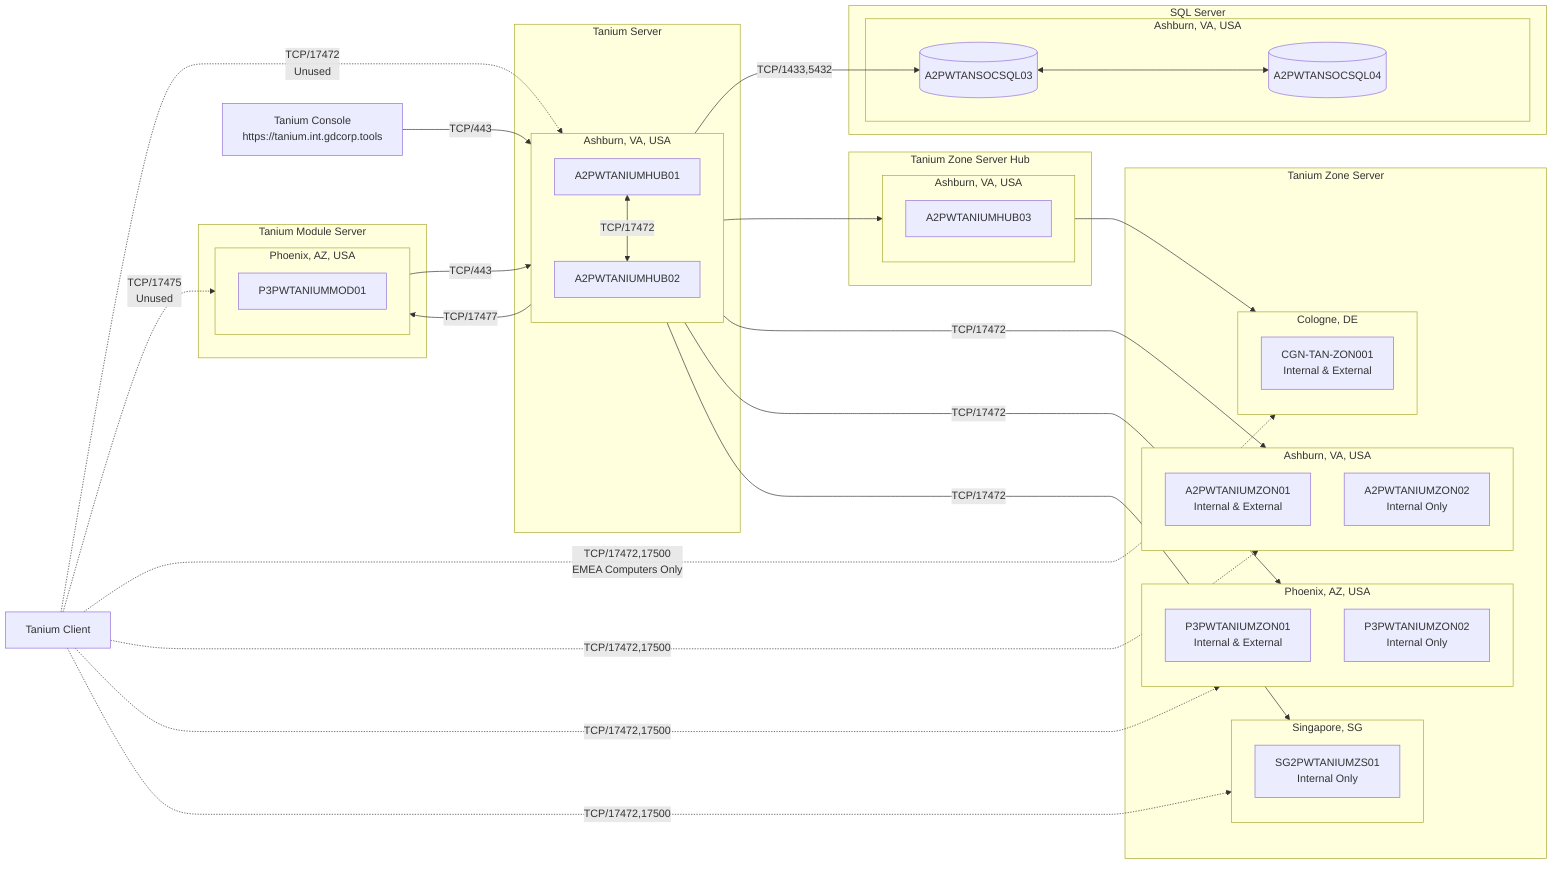 flowchart LR
    %% Define nodes and subgraphs
    subgraph TS["Tanium Server"]
        subgraph TS_A2["Ashburn, VA, USA"]
            TS_A2_1["A2PWTANIUMHUB01"]
            TS_A2_2["A2PWTANIUMHUB02"]
            TS_A2_1 <-->|"TCP/17472"| TS_A2_2
        end
    end
    subgraph MS["Tanium Module Server"]
        subgraph MS_P3["Phoenix, AZ, USA"]
            MS_P3_1["P3PWTANIUMMOD01"]
        end
    end
    subgraph ZS["Tanium Zone Server"]
        subgraph ZS_A2["Ashburn, VA, USA"]
            ZS_A2_1["A2PWTANIUMZON01<br/>Internal & External"]
            ZS_A2_2["A2PWTANIUMZON02<br/>Internal Only"]
        end
        subgraph ZS_P3["Phoenix, AZ, USA"]
            ZS_P3_1["P3PWTANIUMZON01<br/>Internal & External"]
            ZS_P3_2["P3PWTANIUMZON02<br/>Internal Only"]
        end
        subgraph ZS_SG2["Singapore, SG"]
            ZS_SG2_1["SG2PWTANIUMZS01<br/>Internal Only"]
        end
        subgraph ZS_CGN["Cologne, DE"]
            ZS_CGN_1["CGN-TAN-ZON001<br/>Internal & External"]
        end
    end
    subgraph ZH["Tanium Zone Server Hub"]
        subgraph ZH_A2["Ashburn, VA, USA"]
            ZH_A2_1["A2PWTANIUMHUB03"]
        end
    end
    subgraph SQL["SQL Server"]
        subgraph SQL_A2["Ashburn, VA, USA"]
            SQL_A2_3[("A2PWTANSOCSQL03")]
            SQL_A2_4[("A2PWTANSOCSQL04")]
            SQL_A2_3 <--> SQL_A2_4
        end
    end
    
    %% Define nodes not part of a subgraph
    TaniumClient["Tanium Client"]
    TaniumConsole["Tanium Console<br/>https://tanium.int.gdcorp.tools"]

    %% Define relationships
    TS_A2 -->|"TCP/17477"| MS_P3
    MS_P3 -->|"TCP/443"| TS_A2
    TS_A2 -->|"TCP/1433,5432"| SQL_A2_3
    TS_A2 --> ZH_A2
    TS_A2 -->|"TCP/17472"| ZS_A2
    TS_A2 -->|"TCP/17472"| ZS_P3
    TS_A2 -->|"TCP/17472"| ZS_SG2
    ZH_A2 --> ZS_CGN
    TaniumClient -.->|"TCP/17472<br/>Unused"| TS_A2
    TaniumClient -.->|"TCP/17475<br/>Unused"| MS_P3
    TaniumClient -.->|"TCP/17472,17500<br/>EMEA Computers Only"| ZS_CGN
    TaniumClient -.->|"TCP/17472,17500"| ZS_A2
    TaniumClient -.->|"TCP/17472,17500"| ZS_P3
    TaniumClient -.->|"TCP/17472,17500"| ZS_SG2
    TaniumConsole -->|"TCP/443"| TS_A2
    
    %% Add hyperlinks
    click TaniumConsole "https://tanium.int.gdcorp.tools" "Tanium Console (VPN Required)"

    %% Define styles
    classDef className fill:#f9f,stroke:#333,stroke-width:4px;
    
    %% Assign styles
    %%class TaniumClient,TaniumClient_EMEA,Internal,Console className;